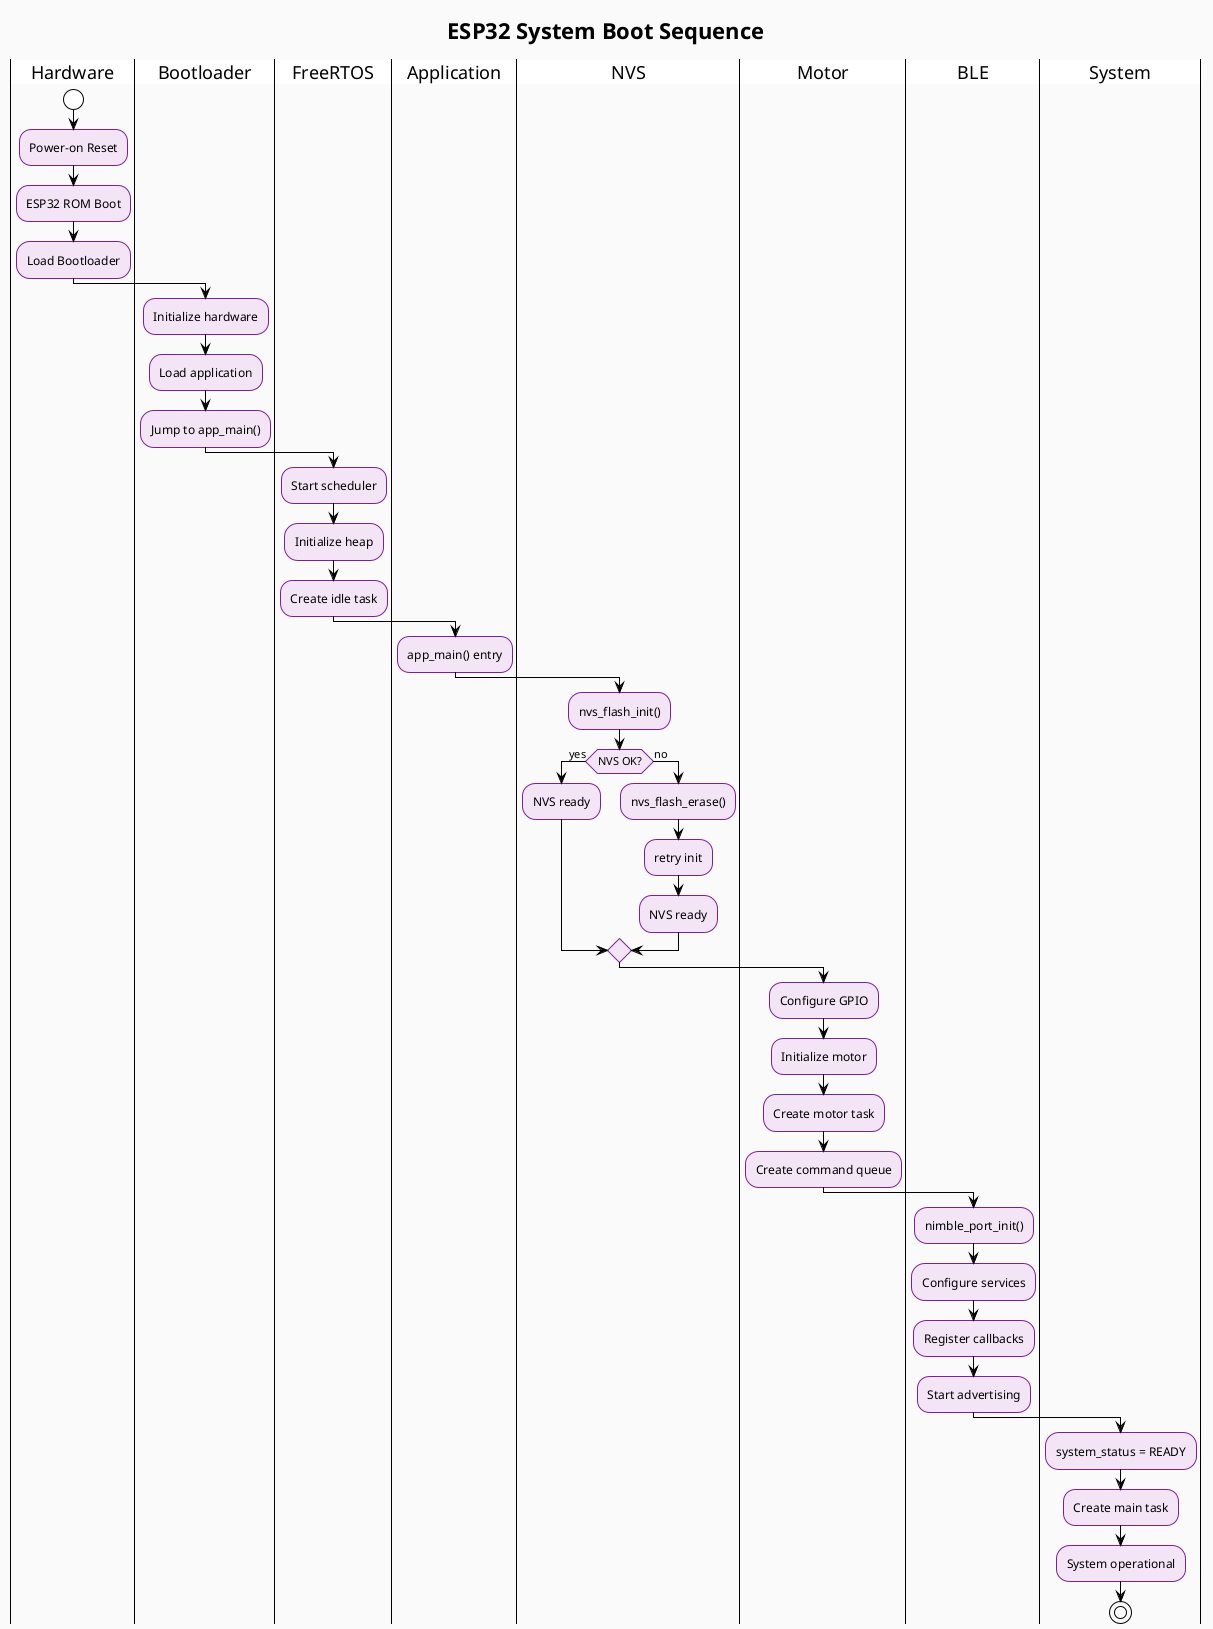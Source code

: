 @startuml ESP32_Boot_Sequence
!theme plain

skinparam backgroundColor #FAFAFA
skinparam activity {
  backgroundColor #F3E5F5
  borderColor #7B1FA2
}

title ESP32 System Boot Sequence

|Hardware|
start
:Power-on Reset;
:ESP32 ROM Boot;
:Load Bootloader;

|Bootloader|
:Initialize hardware;
:Load application;
:Jump to app_main();

|FreeRTOS|
:Start scheduler;
:Initialize heap;
:Create idle task;

|Application|
:app_main() entry;

|NVS|
:nvs_flash_init();
if (NVS OK?) then (yes)
    :NVS ready;
else (no)
    :nvs_flash_erase();
    :retry init;
    :NVS ready;
endif

|Motor|
:Configure GPIO;
:Initialize motor;
:Create motor task;
:Create command queue;

|BLE|
:nimble_port_init();
:Configure services;
:Register callbacks;
:Start advertising;

|System|
:system_status = READY;
:Create main task;
:System operational;

stop

@enduml 